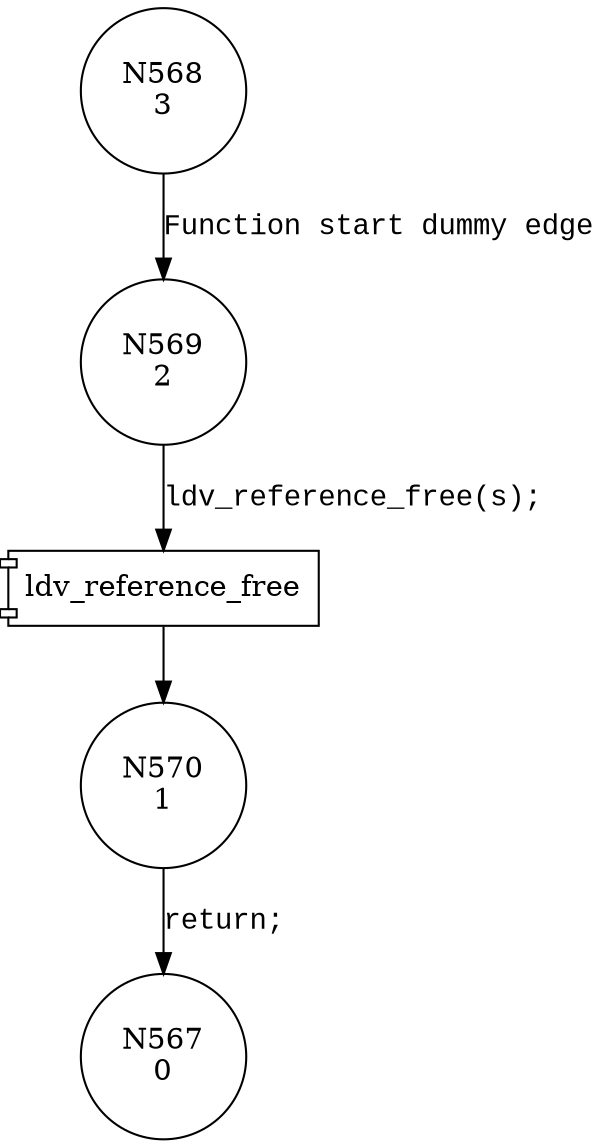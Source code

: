 digraph ldv_free {
568 [shape="circle" label="N568\n3"]
569 [shape="circle" label="N569\n2"]
570 [shape="circle" label="N570\n1"]
567 [shape="circle" label="N567\n0"]
568 -> 569 [label="Function start dummy edge" fontname="Courier New"]
100018 [shape="component" label="ldv_reference_free"]
569 -> 100018 [label="ldv_reference_free(s);" fontname="Courier New"]
100018 -> 570 [label="" fontname="Courier New"]
570 -> 567 [label="return;" fontname="Courier New"]
}
